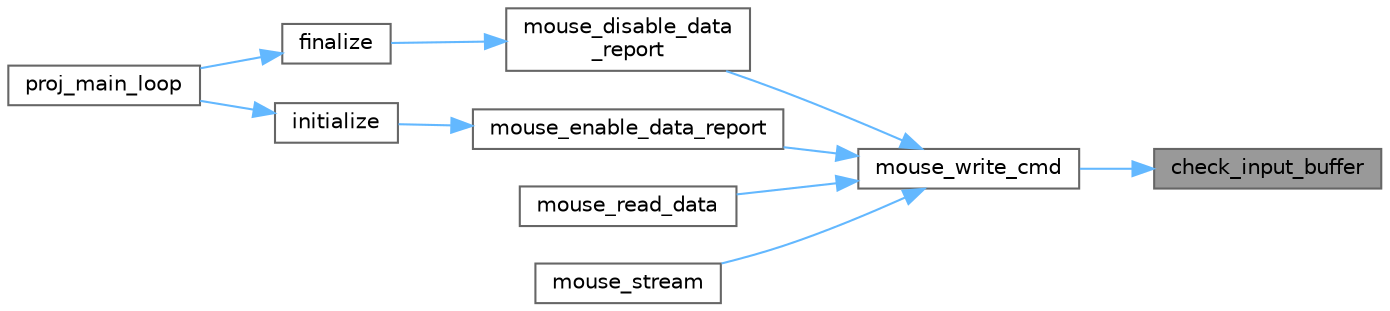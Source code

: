 digraph "check_input_buffer"
{
 // LATEX_PDF_SIZE
  bgcolor="transparent";
  edge [fontname=Helvetica,fontsize=10,labelfontname=Helvetica,labelfontsize=10];
  node [fontname=Helvetica,fontsize=10,shape=box,height=0.2,width=0.4];
  rankdir="RL";
  Node1 [label="check_input_buffer",height=0.2,width=0.4,color="gray40", fillcolor="grey60", style="filled", fontcolor="black",tooltip="This function checks the mouse input buffer."];
  Node1 -> Node2 [dir="back",color="steelblue1",style="solid"];
  Node2 [label="mouse_write_cmd",height=0.2,width=0.4,color="grey40", fillcolor="white", style="filled",URL="$mouse_8c.html#ade314a04247b0f06b713297da4978e7b",tooltip="This function writes a command to the mouse and retrieves the response from the mouse device."];
  Node2 -> Node3 [dir="back",color="steelblue1",style="solid"];
  Node3 [label="mouse_disable_data\l_report",height=0.2,width=0.4,color="grey40", fillcolor="white", style="filled",URL="$mouse_8c.html#a96841fd4b45902aa9e1124a8b1814e3b",tooltip="This function disables data reporting from the mouse device by sending the appropriate command to the..."];
  Node3 -> Node4 [dir="back",color="steelblue1",style="solid"];
  Node4 [label="finalize",height=0.2,width=0.4,color="grey40", fillcolor="white", style="filled",URL="$int__manager_8c.html#afaf9296ec5f119629e57f458f207ae0c",tooltip="Finalizes the system."];
  Node4 -> Node5 [dir="back",color="steelblue1",style="solid"];
  Node5 [label="proj_main_loop",height=0.2,width=0.4,color="grey40", fillcolor="white", style="filled",URL="$main_8c.html#a2a16f651eccbd248e1ad3b3b924b143b",tooltip=" "];
  Node2 -> Node6 [dir="back",color="steelblue1",style="solid"];
  Node6 [label="mouse_enable_data_report",height=0.2,width=0.4,color="grey40", fillcolor="white", style="filled",URL="$mouse_8c.html#a74456022e2b29fbc3741dc59bd5033be",tooltip="This function enables data reporting from the mouse by sending the appropriate command to the mouse."];
  Node6 -> Node7 [dir="back",color="steelblue1",style="solid"];
  Node7 [label="initialize",height=0.2,width=0.4,color="grey40", fillcolor="white", style="filled",URL="$int__manager_8c.html#ac4ae186b48f33686d93c72b9160a2afb",tooltip="Initializes the system and sets up the necessary interrupts and devices."];
  Node7 -> Node5 [dir="back",color="steelblue1",style="solid"];
  Node2 -> Node8 [dir="back",color="steelblue1",style="solid"];
  Node8 [label="mouse_read_data",height=0.2,width=0.4,color="grey40", fillcolor="white", style="filled",URL="$mouse_8c.html#a8ede930d34433ca1e2cce6990d7a9898",tooltip="This function reads data from the mouse device."];
  Node2 -> Node9 [dir="back",color="steelblue1",style="solid"];
  Node9 [label="mouse_stream",height=0.2,width=0.4,color="grey40", fillcolor="white", style="filled",URL="$mouse_8c.html#ac0e3300ce72ec737a822a22936b4e74e",tooltip="This function enables the mouse to send data packets in stream mode."];
}

